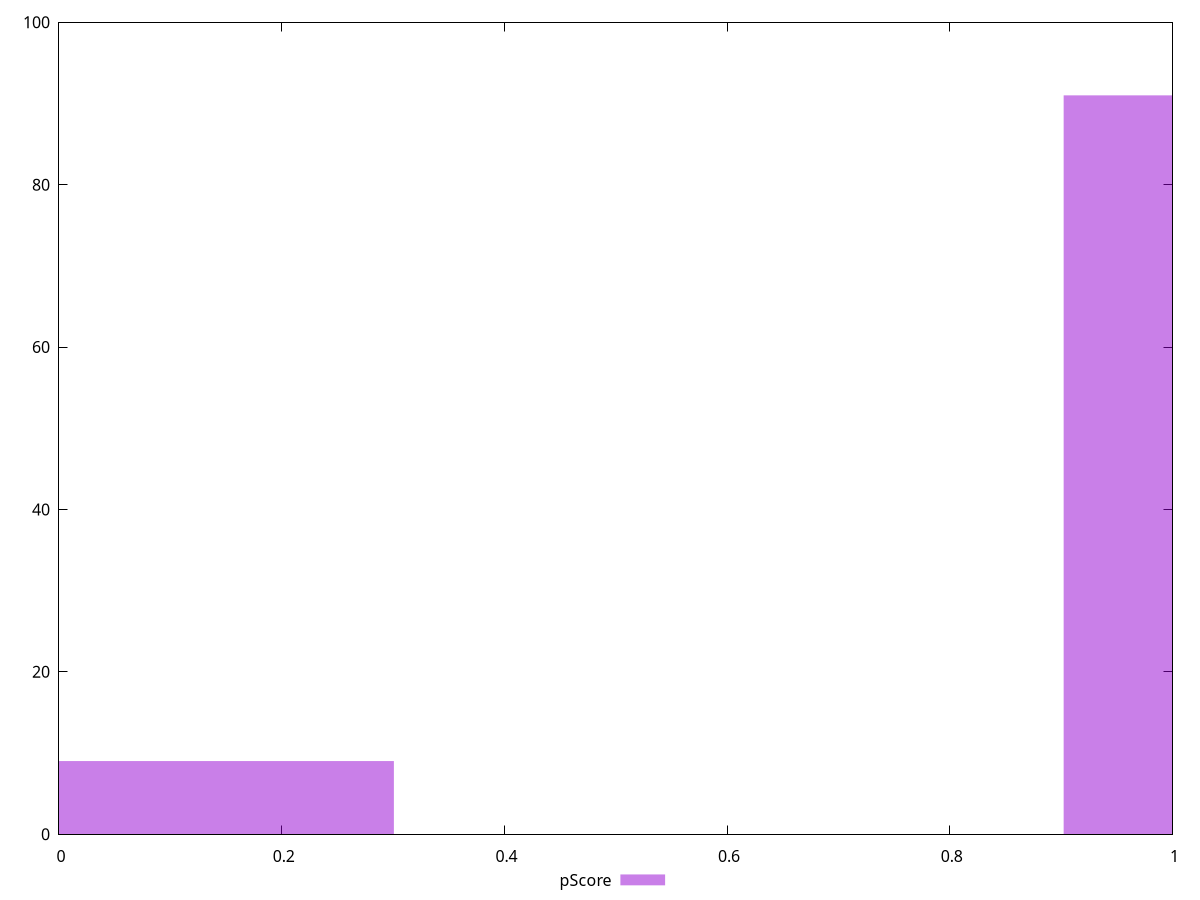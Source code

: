 reset

$pScore <<EOF
1.2029995492890326 91
0 9
EOF

set key outside below
set boxwidth 0.6014997746445163
set xrange [0:1]
set yrange [0:100]
set trange [0:100]
set style fill transparent solid 0.5 noborder
set terminal svg size 640, 490 enhanced background rgb 'white'
set output "reports/report_00028_2021-02-24T12-49-42.674Z/server-response-time/samples/card/pScore/histogram.svg"

plot $pScore title "pScore" with boxes

reset
